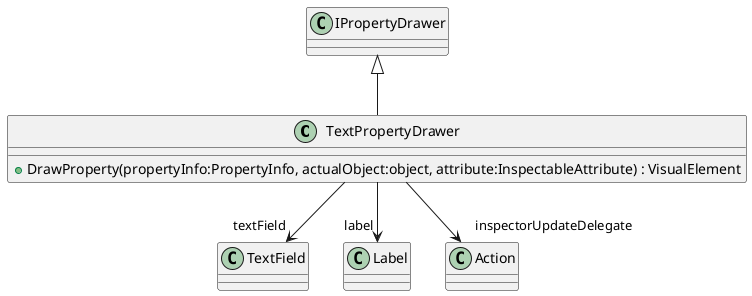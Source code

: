 @startuml
class TextPropertyDrawer {
    + DrawProperty(propertyInfo:PropertyInfo, actualObject:object, attribute:InspectableAttribute) : VisualElement
}
IPropertyDrawer <|-- TextPropertyDrawer
TextPropertyDrawer --> "textField" TextField
TextPropertyDrawer --> "label" Label
TextPropertyDrawer --> "inspectorUpdateDelegate" Action
@enduml
